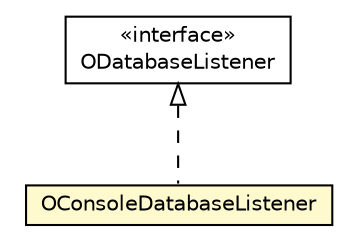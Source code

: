 #!/usr/local/bin/dot
#
# Class diagram 
# Generated by UMLGraph version R5_6-24-gf6e263 (http://www.umlgraph.org/)
#

digraph G {
	edge [fontname="Helvetica",fontsize=10,labelfontname="Helvetica",labelfontsize=10];
	node [fontname="Helvetica",fontsize=10,shape=plaintext];
	nodesep=0.25;
	ranksep=0.5;
	// com.orientechnologies.orient.core.db.ODatabaseListener
	c1221599 [label=<<table title="com.orientechnologies.orient.core.db.ODatabaseListener" border="0" cellborder="1" cellspacing="0" cellpadding="2" port="p" href="../core/db/ODatabaseListener.html">
		<tr><td><table border="0" cellspacing="0" cellpadding="1">
<tr><td align="center" balign="center"> &#171;interface&#187; </td></tr>
<tr><td align="center" balign="center"> ODatabaseListener </td></tr>
		</table></td></tr>
		</table>>, URL="../core/db/ODatabaseListener.html", fontname="Helvetica", fontcolor="black", fontsize=10.0];
	// com.orientechnologies.orient.console.OConsoleDatabaseListener
	c1222912 [label=<<table title="com.orientechnologies.orient.console.OConsoleDatabaseListener" border="0" cellborder="1" cellspacing="0" cellpadding="2" port="p" bgcolor="lemonChiffon" href="./OConsoleDatabaseListener.html">
		<tr><td><table border="0" cellspacing="0" cellpadding="1">
<tr><td align="center" balign="center"> OConsoleDatabaseListener </td></tr>
		</table></td></tr>
		</table>>, URL="./OConsoleDatabaseListener.html", fontname="Helvetica", fontcolor="black", fontsize=10.0];
	//com.orientechnologies.orient.console.OConsoleDatabaseListener implements com.orientechnologies.orient.core.db.ODatabaseListener
	c1221599:p -> c1222912:p [dir=back,arrowtail=empty,style=dashed];
}


